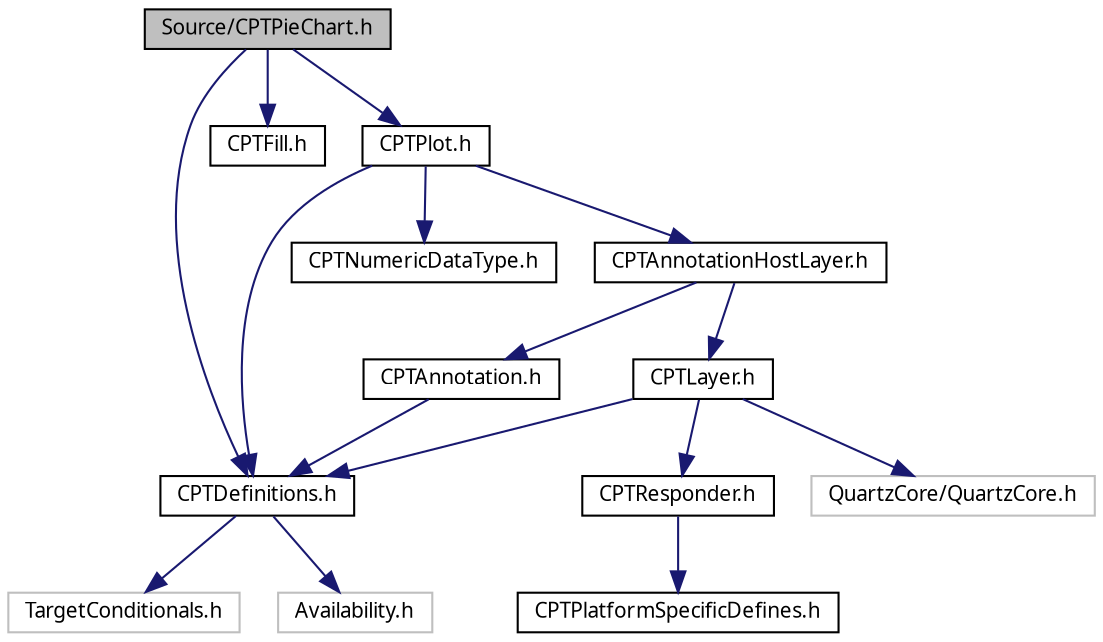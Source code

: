 digraph "Source/CPTPieChart.h"
{
 // LATEX_PDF_SIZE
  bgcolor="transparent";
  edge [fontname="Lucinda Grande",fontsize="10",labelfontname="Lucinda Grande",labelfontsize="10"];
  node [fontname="Lucinda Grande",fontsize="10",shape=record];
  Node1 [label="Source/CPTPieChart.h",height=0.2,width=0.4,color="black", fillcolor="grey75", style="filled", fontcolor="black",tooltip=" "];
  Node1 -> Node2 [color="midnightblue",fontsize="10",style="solid",fontname="Lucinda Grande"];
  Node2 [label="CPTDefinitions.h",height=0.2,width=0.4,color="black",URL="$_c_p_t_definitions_8h.html",tooltip=" "];
  Node2 -> Node3 [color="midnightblue",fontsize="10",style="solid",fontname="Lucinda Grande"];
  Node3 [label="TargetConditionals.h",height=0.2,width=0.4,color="grey75",tooltip=" "];
  Node2 -> Node4 [color="midnightblue",fontsize="10",style="solid",fontname="Lucinda Grande"];
  Node4 [label="Availability.h",height=0.2,width=0.4,color="grey75",tooltip=" "];
  Node1 -> Node5 [color="midnightblue",fontsize="10",style="solid",fontname="Lucinda Grande"];
  Node5 [label="CPTFill.h",height=0.2,width=0.4,color="black",URL="$_c_p_t_fill_8h.html",tooltip=" "];
  Node1 -> Node6 [color="midnightblue",fontsize="10",style="solid",fontname="Lucinda Grande"];
  Node6 [label="CPTPlot.h",height=0.2,width=0.4,color="black",URL="$_c_p_t_plot_8h.html",tooltip=" "];
  Node6 -> Node2 [color="midnightblue",fontsize="10",style="solid",fontname="Lucinda Grande"];
  Node6 -> Node7 [color="midnightblue",fontsize="10",style="solid",fontname="Lucinda Grande"];
  Node7 [label="CPTNumericDataType.h",height=0.2,width=0.4,color="black",URL="$_c_p_t_numeric_data_type_8h.html",tooltip=" "];
  Node6 -> Node8 [color="midnightblue",fontsize="10",style="solid",fontname="Lucinda Grande"];
  Node8 [label="CPTAnnotationHostLayer.h",height=0.2,width=0.4,color="black",URL="$_c_p_t_annotation_host_layer_8h.html",tooltip=" "];
  Node8 -> Node9 [color="midnightblue",fontsize="10",style="solid",fontname="Lucinda Grande"];
  Node9 [label="CPTLayer.h",height=0.2,width=0.4,color="black",URL="$_c_p_t_layer_8h.html",tooltip=" "];
  Node9 -> Node10 [color="midnightblue",fontsize="10",style="solid",fontname="Lucinda Grande"];
  Node10 [label="CPTResponder.h",height=0.2,width=0.4,color="black",URL="$_c_p_t_responder_8h.html",tooltip=" "];
  Node10 -> Node11 [color="midnightblue",fontsize="10",style="solid",fontname="Lucinda Grande"];
  Node11 [label="CPTPlatformSpecificDefines.h",height=0.2,width=0.4,color="black",URL="$_c_p_t_platform_specific_defines_8h.html",tooltip=" "];
  Node9 -> Node12 [color="midnightblue",fontsize="10",style="solid",fontname="Lucinda Grande"];
  Node12 [label="QuartzCore/QuartzCore.h",height=0.2,width=0.4,color="grey75",tooltip=" "];
  Node9 -> Node2 [color="midnightblue",fontsize="10",style="solid",fontname="Lucinda Grande"];
  Node8 -> Node13 [color="midnightblue",fontsize="10",style="solid",fontname="Lucinda Grande"];
  Node13 [label="CPTAnnotation.h",height=0.2,width=0.4,color="black",URL="$_c_p_t_annotation_8h.html",tooltip=" "];
  Node13 -> Node2 [color="midnightblue",fontsize="10",style="solid",fontname="Lucinda Grande"];
}
